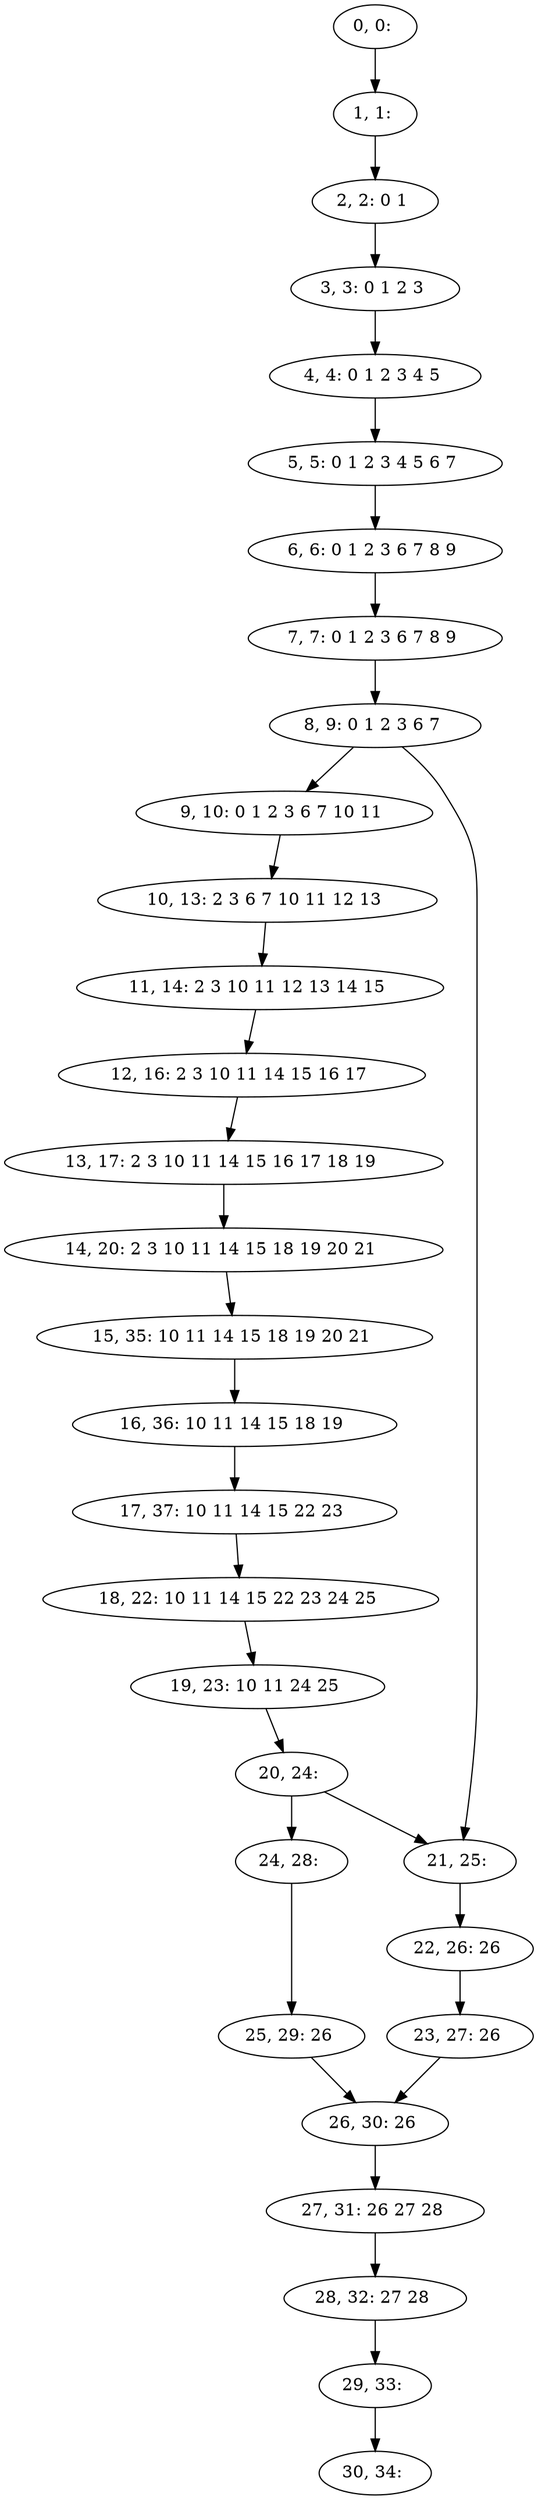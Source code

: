 digraph G {
0[label="0, 0: "];
1[label="1, 1: "];
2[label="2, 2: 0 1 "];
3[label="3, 3: 0 1 2 3 "];
4[label="4, 4: 0 1 2 3 4 5 "];
5[label="5, 5: 0 1 2 3 4 5 6 7 "];
6[label="6, 6: 0 1 2 3 6 7 8 9 "];
7[label="7, 7: 0 1 2 3 6 7 8 9 "];
8[label="8, 9: 0 1 2 3 6 7 "];
9[label="9, 10: 0 1 2 3 6 7 10 11 "];
10[label="10, 13: 2 3 6 7 10 11 12 13 "];
11[label="11, 14: 2 3 10 11 12 13 14 15 "];
12[label="12, 16: 2 3 10 11 14 15 16 17 "];
13[label="13, 17: 2 3 10 11 14 15 16 17 18 19 "];
14[label="14, 20: 2 3 10 11 14 15 18 19 20 21 "];
15[label="15, 35: 10 11 14 15 18 19 20 21 "];
16[label="16, 36: 10 11 14 15 18 19 "];
17[label="17, 37: 10 11 14 15 22 23 "];
18[label="18, 22: 10 11 14 15 22 23 24 25 "];
19[label="19, 23: 10 11 24 25 "];
20[label="20, 24: "];
21[label="21, 25: "];
22[label="22, 26: 26 "];
23[label="23, 27: 26 "];
24[label="24, 28: "];
25[label="25, 29: 26 "];
26[label="26, 30: 26 "];
27[label="27, 31: 26 27 28 "];
28[label="28, 32: 27 28 "];
29[label="29, 33: "];
30[label="30, 34: "];
0->1 ;
1->2 ;
2->3 ;
3->4 ;
4->5 ;
5->6 ;
6->7 ;
7->8 ;
8->9 ;
8->21 ;
9->10 ;
10->11 ;
11->12 ;
12->13 ;
13->14 ;
14->15 ;
15->16 ;
16->17 ;
17->18 ;
18->19 ;
19->20 ;
20->21 ;
20->24 ;
21->22 ;
22->23 ;
23->26 ;
24->25 ;
25->26 ;
26->27 ;
27->28 ;
28->29 ;
29->30 ;
}
